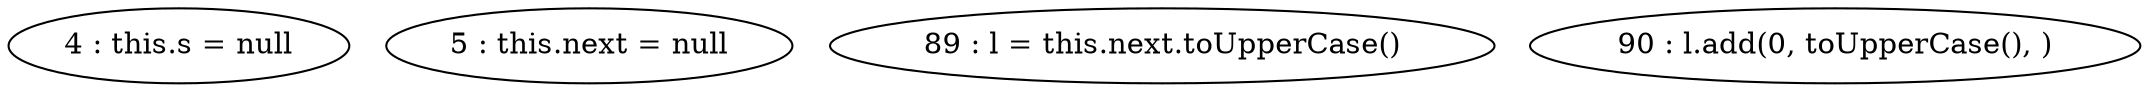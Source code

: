 digraph G {
"4 : this.s = null"
"5 : this.next = null"
"89 : l = this.next.toUpperCase()"
"90 : l.add(0, toUpperCase(), )"
}